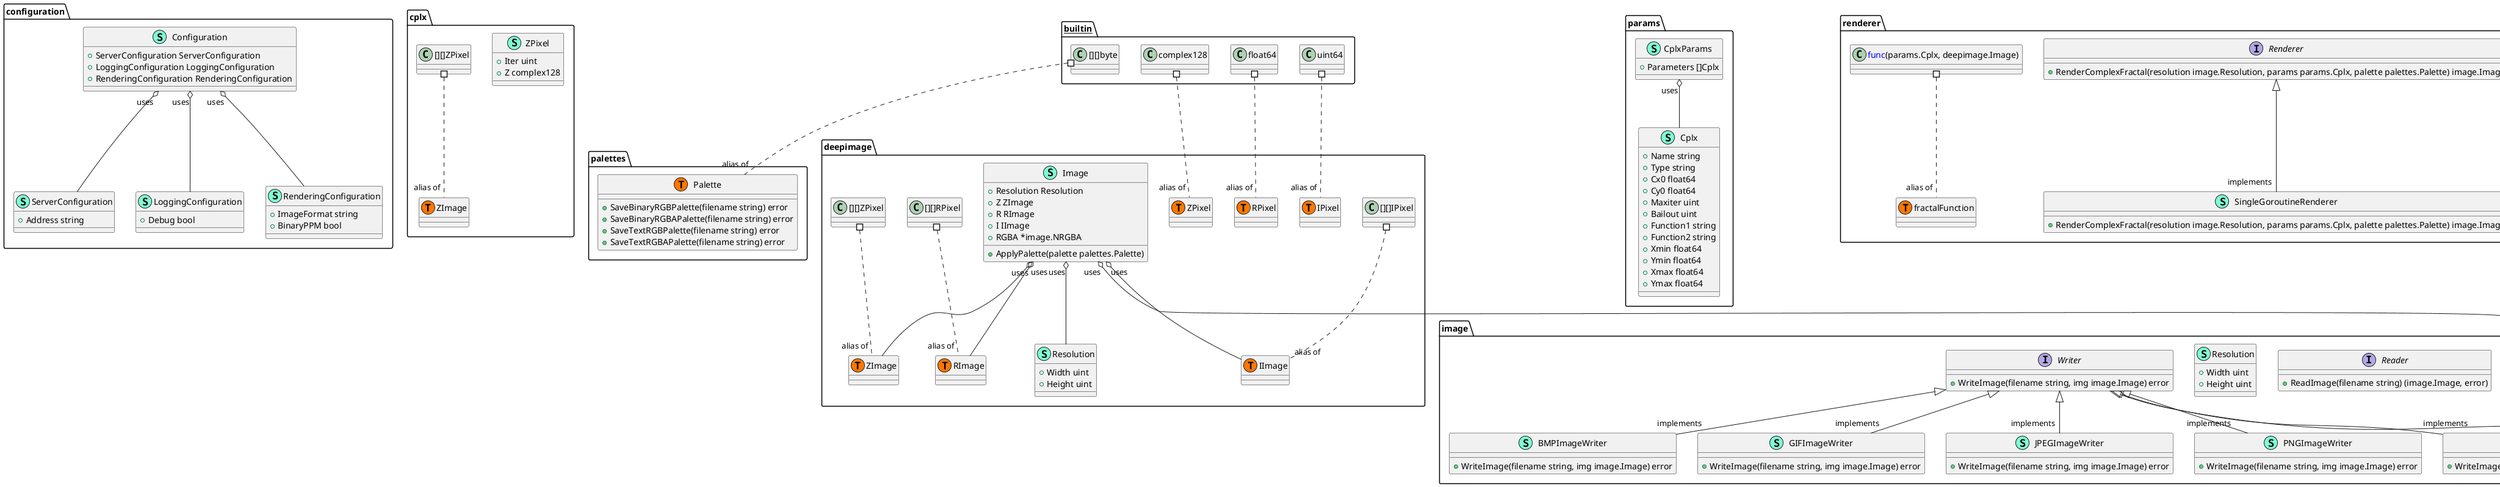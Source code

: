 @startuml
namespace configuration {
    class Configuration << (S,Aquamarine) >> {
        + ServerConfiguration ServerConfiguration
        + LoggingConfiguration LoggingConfiguration
        + RenderingConfiguration RenderingConfiguration

    }
    class LoggingConfiguration << (S,Aquamarine) >> {
        + Debug bool

    }
    class RenderingConfiguration << (S,Aquamarine) >> {
        + ImageFormat string
        + BinaryPPM bool

    }
    class ServerConfiguration << (S,Aquamarine) >> {
        + Address string

    }
}


"configuration.Configuration""uses" o-- "configuration.LoggingConfiguration"
"configuration.Configuration""uses" o-- "configuration.RenderingConfiguration"
"configuration.Configuration""uses" o-- "configuration.ServerConfiguration"

namespace cplx {
    class ZPixel << (S,Aquamarine) >> {
        + Iter uint
        + Z complex128

    }
    class cplx.ZImage << (T, #FF7700) >>  {
    }
}



namespace deepimage {
    class Image << (S,Aquamarine) >> {
        + Resolution Resolution
        + Z ZImage
        + R RImage
        + I IImage
        + RGBA *image.NRGBA

        + ApplyPalette(palette palettes.Palette) 

    }
    class Resolution << (S,Aquamarine) >> {
        + Width uint
        + Height uint

    }
    class deepimage.IImage << (T, #FF7700) >>  {
    }
    class deepimage.IPixel << (T, #FF7700) >>  {
    }
    class deepimage.RImage << (T, #FF7700) >>  {
    }
    class deepimage.RPixel << (T, #FF7700) >>  {
    }
    class deepimage.ZImage << (T, #FF7700) >>  {
    }
    class deepimage.ZPixel << (T, #FF7700) >>  {
    }
}


"deepimage.Image""uses" o-- "deepimage.IImage"
"deepimage.Image""uses" o-- "deepimage.RImage"
"deepimage.Image""uses" o-- "deepimage.Resolution"
"deepimage.Image""uses" o-- "deepimage.ZImage"
"deepimage.Image""uses" o-- "image.NRGBA"

namespace image {
    class BMPImageWriter << (S,Aquamarine) >> {
        + WriteImage(filename string, img image.Image) error

    }
    class GIFImageWriter << (S,Aquamarine) >> {
        + WriteImage(filename string, img image.Image) error

    }
    class JPEGImageWriter << (S,Aquamarine) >> {
        + WriteImage(filename string, img image.Image) error

    }
    class PNGImageWriter << (S,Aquamarine) >> {
        + WriteImage(filename string, img image.Image) error

    }
    class PPMImageWriter << (S,Aquamarine) >> {
        + WriteImage(filename string, img image.Image) error

    }
    interface Reader  {
        + ReadImage(filename string) (image.Image, error)

    }
    class Resolution << (S,Aquamarine) >> {
        + Width uint
        + Height uint

    }
    class TGAImageWriter << (S,Aquamarine) >> {
        + WriteImage(filename string, img image.Image) error

    }
    interface Writer  {
        + WriteImage(filename string, img image.Image) error

    }
}

"image.Writer" <|-- "implements""image.BMPImageWriter"
"image.Writer" <|-- "implements""image.GIFImageWriter"
"image.Writer" <|-- "implements""image.JPEGImageWriter"
"image.Writer" <|-- "implements""image.PNGImageWriter"
"image.Writer" <|-- "implements""image.PPMImageWriter"
"image.Writer" <|-- "implements""image.TGAImageWriter"


namespace palettes {
    class Palette << (S,Aquamarine) >> {
        + SaveBinaryRGBPalette(filename string) error
        + SaveBinaryRGBAPalette(filename string) error
        + SaveTextRGBPalette(filename string) error
        + SaveTextRGBAPalette(filename string) error

    }
    class palettes.Palette << (T, #FF7700) >>  {
    }
}



namespace params {
    class Cplx << (S,Aquamarine) >> {
        + Name string
        + Type string
        + Cx0 float64
        + Cy0 float64
        + Maxiter uint
        + Bailout uint
        + Function1 string
        + Function2 string
        + Xmin float64
        + Ymin float64
        + Xmax float64
        + Ymax float64

    }
    class CplxParams << (S,Aquamarine) >> {
        + Parameters []Cplx

    }
}


"params.CplxParams""uses" o-- "params.Cplx"

namespace renderer {
    interface Renderer  {
        + RenderComplexFractal(resolution image.Resolution, params params.Cplx, palette palettes.Palette) image.Image

    }
    class SingleGoroutineRenderer << (S,Aquamarine) >> {
        + RenderComplexFractal(resolution image.Resolution, params params.Cplx, palette palettes.Palette) image.Image

    }
    class renderer.fractalFunction << (T, #FF7700) >>  {
    }
    class "<font color=blue>func</font>(params.Cplx, deepimage.Image) " as fontcolorbluefuncfontparamsCplxdeepimageImage {
        'This class was created so that we can correctly have an alias pointing to this name. Since it contains dots that can break namespaces
    }
}

"renderer.Renderer" <|-- "implements""renderer.SingleGoroutineRenderer"


namespace server {
    class HTTPServer << (S,Aquamarine) >> {
        - port uint
        - renderer renderer.Renderer

        - indexPageHandler(w http.ResponseWriter, r *http.Request) 
        - newFractalPageHandler(w http.ResponseWriter, r *http.Request) 
        - galleryPageHandler(w http.ResponseWriter, r *http.Request) 
        - settingsPageHandler(w http.ResponseWriter, r *http.Request) 
        - staticImageHandler(w http.ResponseWriter, r *http.Request) 
        - staticIconHandler(w http.ResponseWriter, r *http.Request) 
        - styleSheetHandler(w http.ResponseWriter, r *http.Request) 
        - fractalTypeImageHandler(w http.ResponseWriter, r *http.Request) 

        + Serve() 

    }
    interface Server  {
        + Serve() 

    }
}

"server.Server" <|-- "implements""server.HTTPServer"


"__builtin__.[][]byte" #.. "alias of""palettes.Palette"
"__builtin__.complex128" #.. "alias of""deepimage.ZPixel"
"__builtin__.float64" #.. "alias of""deepimage.RPixel"
"__builtin__.uint64" #.. "alias of""deepimage.IPixel"
"cplx.[][]ZPixel" #.. "alias of""cplx.ZImage"
"deepimage.[][]IPixel" #.. "alias of""deepimage.IImage"
"deepimage.[][]RPixel" #.. "alias of""deepimage.RImage"
"deepimage.[][]ZPixel" #.. "alias of""deepimage.ZImage"
"renderer.fontcolorbluefuncfontparamsCplxdeepimageImage" #.. "alias of""renderer.fractalFunction"
@enduml
